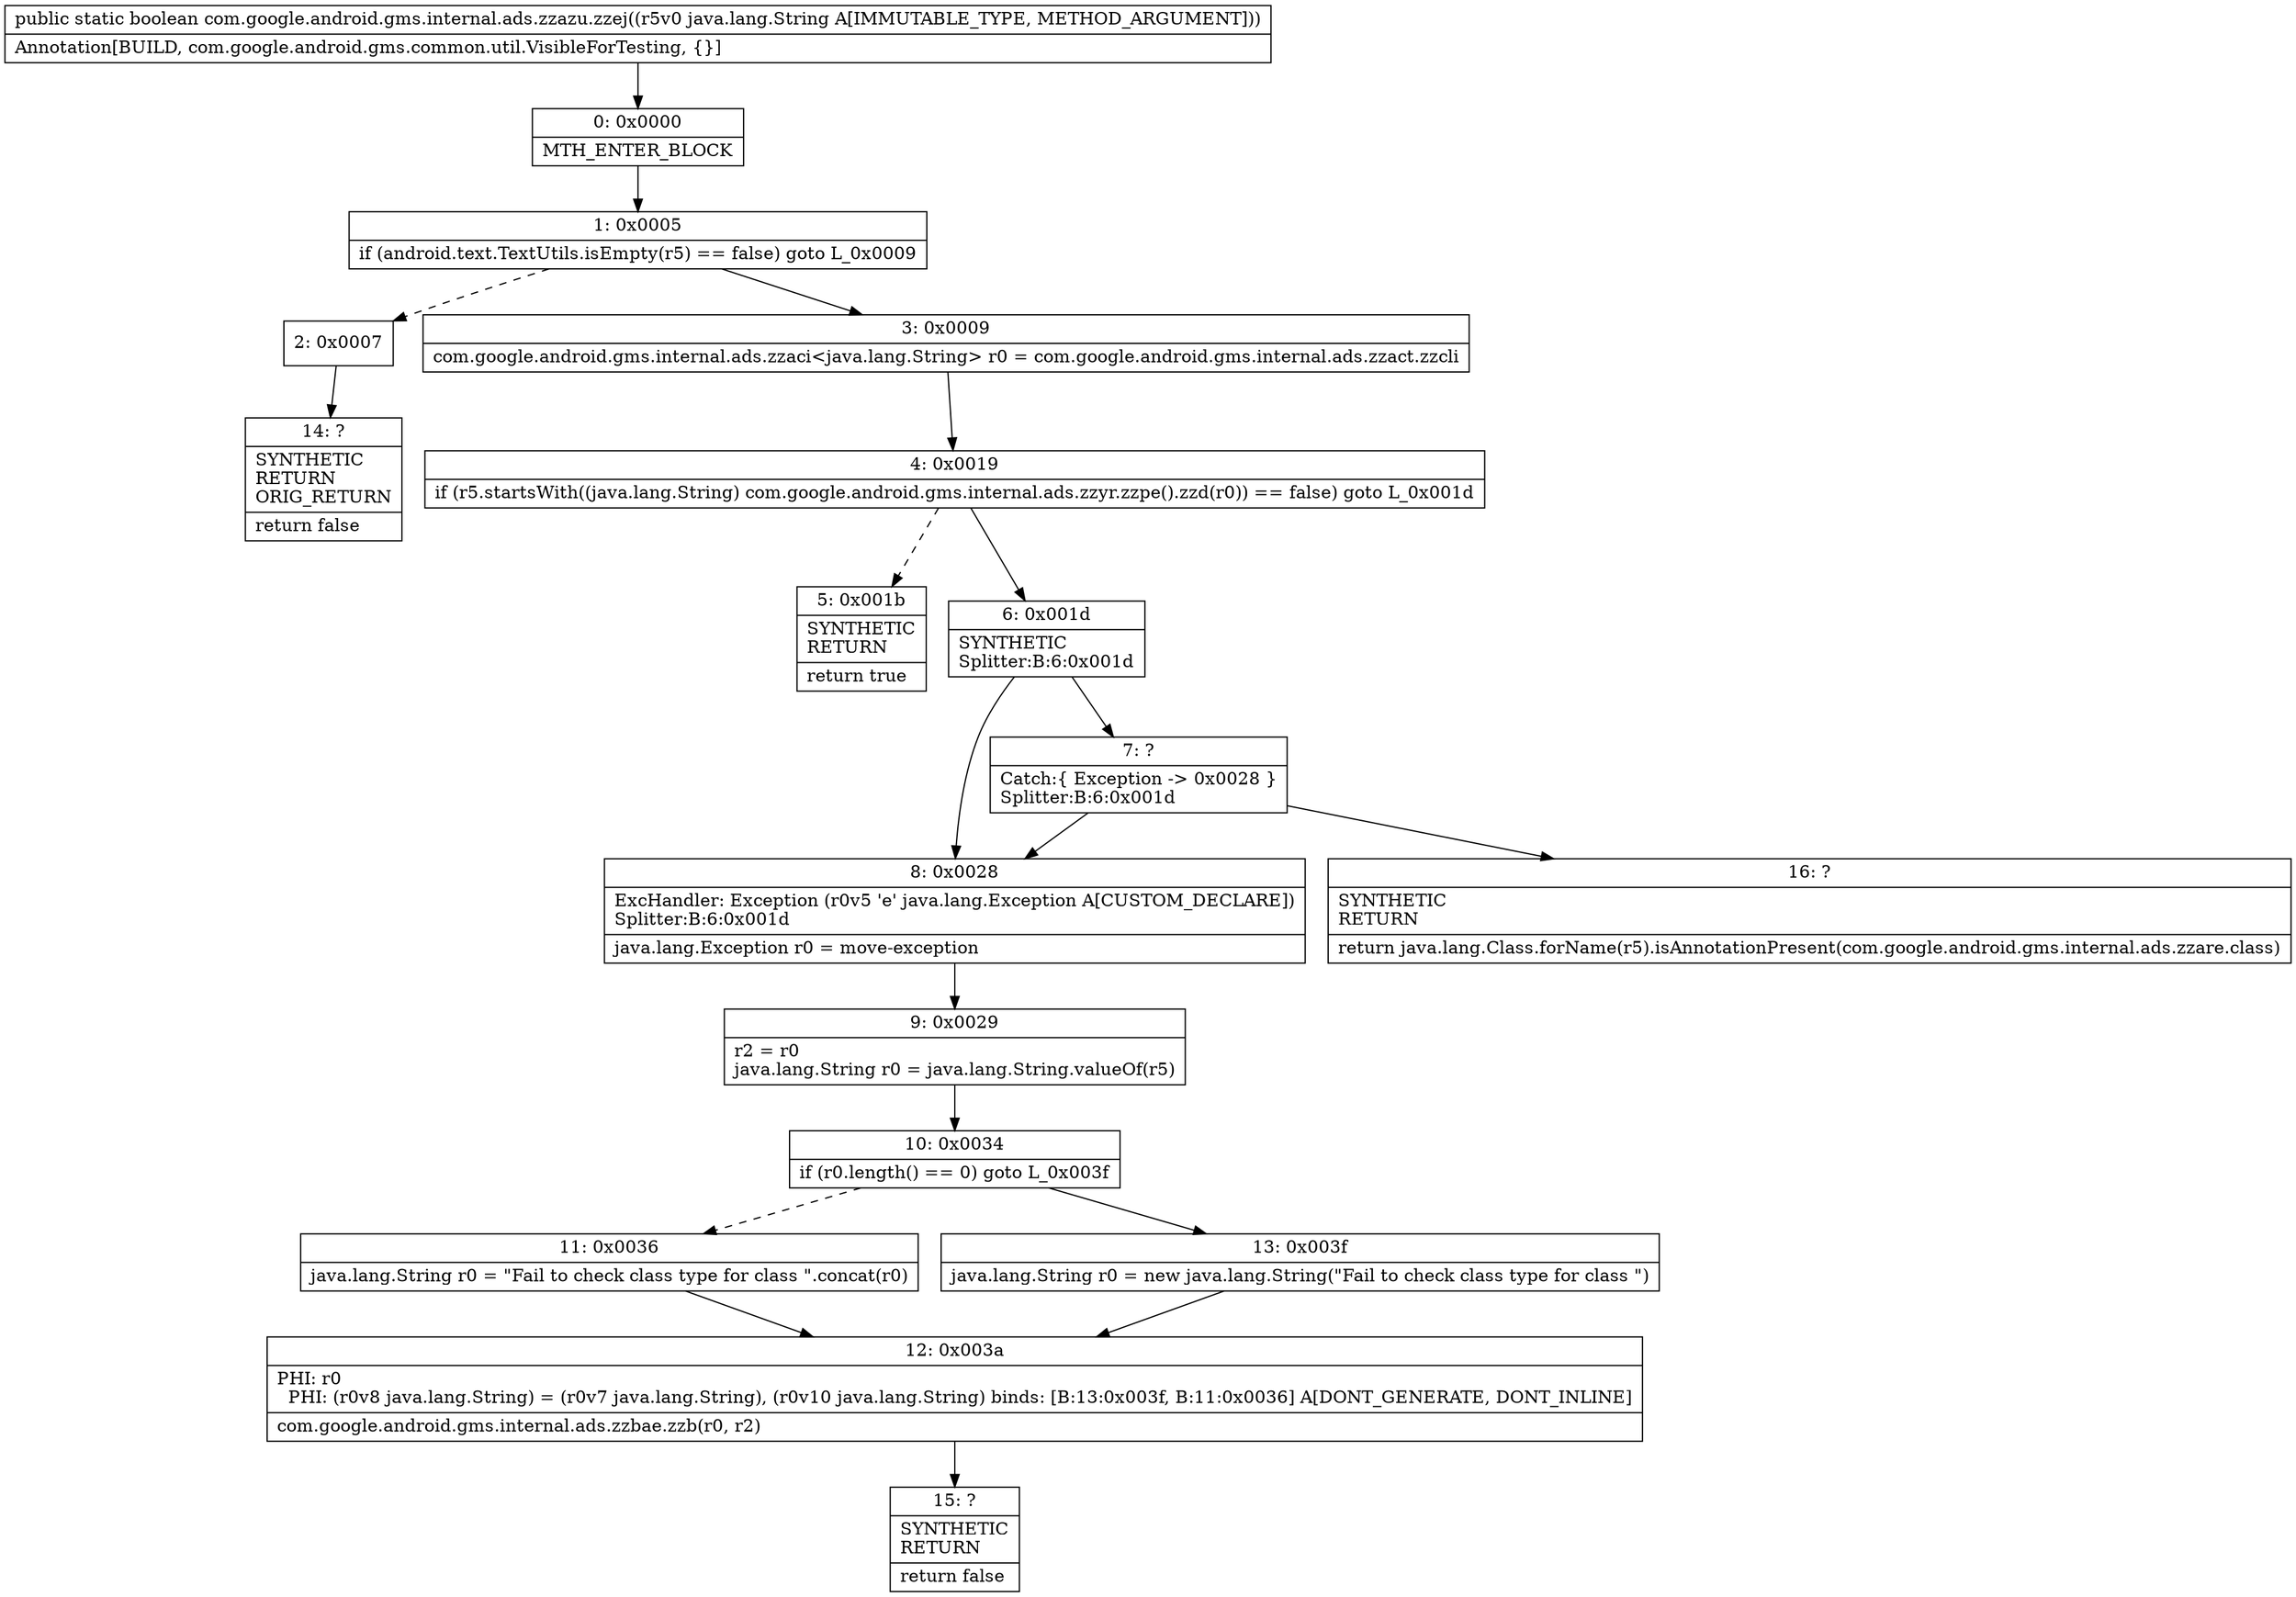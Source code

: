 digraph "CFG forcom.google.android.gms.internal.ads.zzazu.zzej(Ljava\/lang\/String;)Z" {
Node_0 [shape=record,label="{0\:\ 0x0000|MTH_ENTER_BLOCK\l}"];
Node_1 [shape=record,label="{1\:\ 0x0005|if (android.text.TextUtils.isEmpty(r5) == false) goto L_0x0009\l}"];
Node_2 [shape=record,label="{2\:\ 0x0007}"];
Node_3 [shape=record,label="{3\:\ 0x0009|com.google.android.gms.internal.ads.zzaci\<java.lang.String\> r0 = com.google.android.gms.internal.ads.zzact.zzcli\l}"];
Node_4 [shape=record,label="{4\:\ 0x0019|if (r5.startsWith((java.lang.String) com.google.android.gms.internal.ads.zzyr.zzpe().zzd(r0)) == false) goto L_0x001d\l}"];
Node_5 [shape=record,label="{5\:\ 0x001b|SYNTHETIC\lRETURN\l|return true\l}"];
Node_6 [shape=record,label="{6\:\ 0x001d|SYNTHETIC\lSplitter:B:6:0x001d\l}"];
Node_7 [shape=record,label="{7\:\ ?|Catch:\{ Exception \-\> 0x0028 \}\lSplitter:B:6:0x001d\l}"];
Node_8 [shape=record,label="{8\:\ 0x0028|ExcHandler: Exception (r0v5 'e' java.lang.Exception A[CUSTOM_DECLARE])\lSplitter:B:6:0x001d\l|java.lang.Exception r0 = move\-exception\l}"];
Node_9 [shape=record,label="{9\:\ 0x0029|r2 = r0\ljava.lang.String r0 = java.lang.String.valueOf(r5)\l}"];
Node_10 [shape=record,label="{10\:\ 0x0034|if (r0.length() == 0) goto L_0x003f\l}"];
Node_11 [shape=record,label="{11\:\ 0x0036|java.lang.String r0 = \"Fail to check class type for class \".concat(r0)\l}"];
Node_12 [shape=record,label="{12\:\ 0x003a|PHI: r0 \l  PHI: (r0v8 java.lang.String) = (r0v7 java.lang.String), (r0v10 java.lang.String) binds: [B:13:0x003f, B:11:0x0036] A[DONT_GENERATE, DONT_INLINE]\l|com.google.android.gms.internal.ads.zzbae.zzb(r0, r2)\l}"];
Node_13 [shape=record,label="{13\:\ 0x003f|java.lang.String r0 = new java.lang.String(\"Fail to check class type for class \")\l}"];
Node_14 [shape=record,label="{14\:\ ?|SYNTHETIC\lRETURN\lORIG_RETURN\l|return false\l}"];
Node_15 [shape=record,label="{15\:\ ?|SYNTHETIC\lRETURN\l|return false\l}"];
Node_16 [shape=record,label="{16\:\ ?|SYNTHETIC\lRETURN\l|return java.lang.Class.forName(r5).isAnnotationPresent(com.google.android.gms.internal.ads.zzare.class)\l}"];
MethodNode[shape=record,label="{public static boolean com.google.android.gms.internal.ads.zzazu.zzej((r5v0 java.lang.String A[IMMUTABLE_TYPE, METHOD_ARGUMENT]))  | Annotation[BUILD, com.google.android.gms.common.util.VisibleForTesting, \{\}]\l}"];
MethodNode -> Node_0;
Node_0 -> Node_1;
Node_1 -> Node_2[style=dashed];
Node_1 -> Node_3;
Node_2 -> Node_14;
Node_3 -> Node_4;
Node_4 -> Node_5[style=dashed];
Node_4 -> Node_6;
Node_6 -> Node_7;
Node_6 -> Node_8;
Node_7 -> Node_8;
Node_7 -> Node_16;
Node_8 -> Node_9;
Node_9 -> Node_10;
Node_10 -> Node_11[style=dashed];
Node_10 -> Node_13;
Node_11 -> Node_12;
Node_12 -> Node_15;
Node_13 -> Node_12;
}

